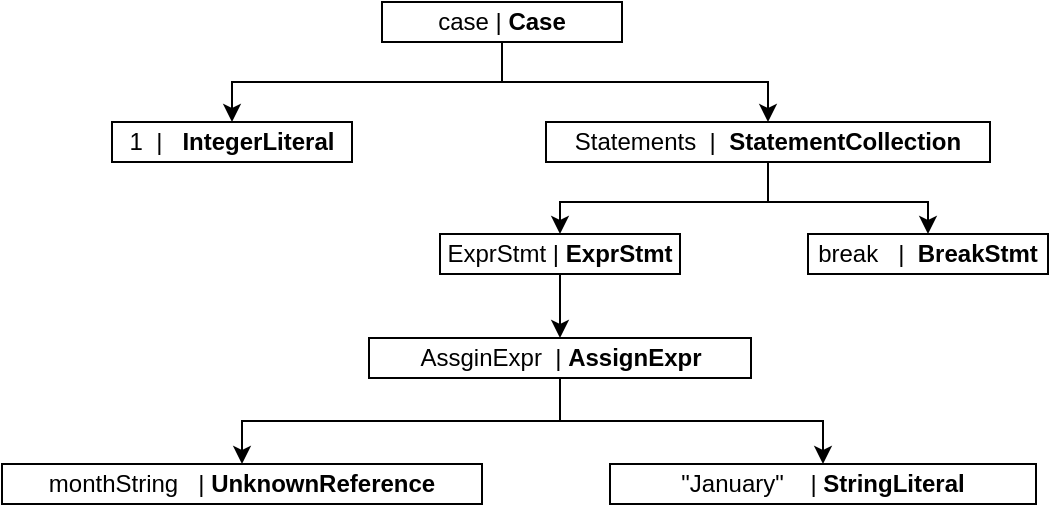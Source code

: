 <mxfile version="14.5.3" type="device"><diagram id="NNx89BAZsugxhdutTlxK" name="Page-1"><mxGraphModel dx="1422" dy="705" grid="0" gridSize="10" guides="1" tooltips="1" connect="1" arrows="1" fold="1" page="1" pageScale="1" pageWidth="827" pageHeight="1169" math="0" shadow="0"><root><mxCell id="0"/><mxCell id="1" parent="0"/><mxCell id="bgIPuHkzhvWGr89IMF51-4" style="edgeStyle=orthogonalEdgeStyle;rounded=0;orthogonalLoop=1;jettySize=auto;html=1;exitX=0.5;exitY=1;exitDx=0;exitDy=0;entryX=0.5;entryY=0;entryDx=0;entryDy=0;" edge="1" parent="1" source="bgIPuHkzhvWGr89IMF51-1" target="bgIPuHkzhvWGr89IMF51-2"><mxGeometry relative="1" as="geometry"/></mxCell><mxCell id="bgIPuHkzhvWGr89IMF51-5" style="edgeStyle=orthogonalEdgeStyle;rounded=0;orthogonalLoop=1;jettySize=auto;html=1;exitX=0.5;exitY=1;exitDx=0;exitDy=0;" edge="1" parent="1" source="bgIPuHkzhvWGr89IMF51-1" target="bgIPuHkzhvWGr89IMF51-3"><mxGeometry relative="1" as="geometry"/></mxCell><mxCell id="bgIPuHkzhvWGr89IMF51-1" value="case | &lt;b&gt;Case&lt;/b&gt;" style="rounded=0;whiteSpace=wrap;html=1;" vertex="1" parent="1"><mxGeometry x="354" y="76" width="120" height="20" as="geometry"/></mxCell><mxCell id="bgIPuHkzhvWGr89IMF51-2" value="1&amp;nbsp; |&amp;nbsp; &amp;nbsp;&lt;b&gt;IntegerLiteral&lt;/b&gt;" style="rounded=0;whiteSpace=wrap;html=1;" vertex="1" parent="1"><mxGeometry x="219" y="136" width="120" height="20" as="geometry"/></mxCell><mxCell id="bgIPuHkzhvWGr89IMF51-8" style="edgeStyle=orthogonalEdgeStyle;rounded=0;orthogonalLoop=1;jettySize=auto;html=1;exitX=0.5;exitY=1;exitDx=0;exitDy=0;entryX=0.5;entryY=0;entryDx=0;entryDy=0;" edge="1" parent="1" source="bgIPuHkzhvWGr89IMF51-3" target="bgIPuHkzhvWGr89IMF51-7"><mxGeometry relative="1" as="geometry"/></mxCell><mxCell id="bgIPuHkzhvWGr89IMF51-9" style="edgeStyle=orthogonalEdgeStyle;rounded=0;orthogonalLoop=1;jettySize=auto;html=1;exitX=0.5;exitY=1;exitDx=0;exitDy=0;entryX=0.5;entryY=0;entryDx=0;entryDy=0;" edge="1" parent="1" source="bgIPuHkzhvWGr89IMF51-3" target="bgIPuHkzhvWGr89IMF51-6"><mxGeometry relative="1" as="geometry"/></mxCell><mxCell id="bgIPuHkzhvWGr89IMF51-3" value="Statements&amp;nbsp; |&amp;nbsp; &lt;b&gt;StatementCollection&lt;/b&gt;" style="rounded=0;whiteSpace=wrap;html=1;" vertex="1" parent="1"><mxGeometry x="436" y="136" width="222" height="20" as="geometry"/></mxCell><mxCell id="bgIPuHkzhvWGr89IMF51-11" style="edgeStyle=orthogonalEdgeStyle;rounded=0;orthogonalLoop=1;jettySize=auto;html=1;exitX=0.5;exitY=1;exitDx=0;exitDy=0;entryX=0.5;entryY=0;entryDx=0;entryDy=0;" edge="1" parent="1" source="bgIPuHkzhvWGr89IMF51-6" target="bgIPuHkzhvWGr89IMF51-10"><mxGeometry relative="1" as="geometry"/></mxCell><mxCell id="bgIPuHkzhvWGr89IMF51-6" value="ExprStmt | &lt;b&gt;ExprStmt&lt;/b&gt;" style="rounded=0;whiteSpace=wrap;html=1;" vertex="1" parent="1"><mxGeometry x="383" y="192" width="120" height="20" as="geometry"/></mxCell><mxCell id="bgIPuHkzhvWGr89IMF51-7" value="break&amp;nbsp; &amp;nbsp;|&amp;nbsp; &lt;b&gt;BreakStmt&lt;/b&gt;" style="rounded=0;whiteSpace=wrap;html=1;" vertex="1" parent="1"><mxGeometry x="567" y="192" width="120" height="20" as="geometry"/></mxCell><mxCell id="bgIPuHkzhvWGr89IMF51-14" style="edgeStyle=orthogonalEdgeStyle;rounded=0;orthogonalLoop=1;jettySize=auto;html=1;exitX=0.5;exitY=1;exitDx=0;exitDy=0;entryX=0.5;entryY=0;entryDx=0;entryDy=0;" edge="1" parent="1" source="bgIPuHkzhvWGr89IMF51-10" target="bgIPuHkzhvWGr89IMF51-12"><mxGeometry relative="1" as="geometry"/></mxCell><mxCell id="bgIPuHkzhvWGr89IMF51-15" style="edgeStyle=orthogonalEdgeStyle;rounded=0;orthogonalLoop=1;jettySize=auto;html=1;exitX=0.5;exitY=1;exitDx=0;exitDy=0;entryX=0.5;entryY=0;entryDx=0;entryDy=0;" edge="1" parent="1" source="bgIPuHkzhvWGr89IMF51-10" target="bgIPuHkzhvWGr89IMF51-13"><mxGeometry relative="1" as="geometry"/></mxCell><mxCell id="bgIPuHkzhvWGr89IMF51-10" value="AssginExpr&amp;nbsp; | &lt;b&gt;AssignExpr&lt;/b&gt;" style="rounded=0;whiteSpace=wrap;html=1;" vertex="1" parent="1"><mxGeometry x="347.5" y="244" width="191" height="20" as="geometry"/></mxCell><mxCell id="bgIPuHkzhvWGr89IMF51-12" value="monthString&amp;nbsp; &amp;nbsp;| &lt;b&gt;UnknownReference&lt;/b&gt;" style="rounded=0;whiteSpace=wrap;html=1;" vertex="1" parent="1"><mxGeometry x="164" y="307" width="240" height="20" as="geometry"/></mxCell><mxCell id="bgIPuHkzhvWGr89IMF51-13" value="&quot;January&quot;&amp;nbsp; &amp;nbsp; | &lt;b&gt;StringLiteral&lt;/b&gt;" style="rounded=0;whiteSpace=wrap;html=1;" vertex="1" parent="1"><mxGeometry x="468" y="307" width="213" height="20" as="geometry"/></mxCell></root></mxGraphModel></diagram></mxfile>